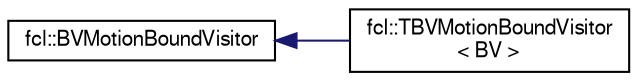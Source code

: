 digraph "Graphical Class Hierarchy"
{
  edge [fontname="FreeSans",fontsize="10",labelfontname="FreeSans",labelfontsize="10"];
  node [fontname="FreeSans",fontsize="10",shape=record];
  rankdir="LR";
  Node1 [label="fcl::BVMotionBoundVisitor",height=0.2,width=0.4,color="black", fillcolor="white", style="filled",URL="$a00021.html",tooltip="Compute the motion bound for a bounding volume, given the closest direction n between two query objec..."];
  Node1 -> Node2 [dir="back",color="midnightblue",fontsize="10",style="solid",fontname="FreeSans"];
  Node2 [label="fcl::TBVMotionBoundVisitor\l\< BV \>",height=0.2,width=0.4,color="black", fillcolor="white", style="filled",URL="$a00209.html"];
}
